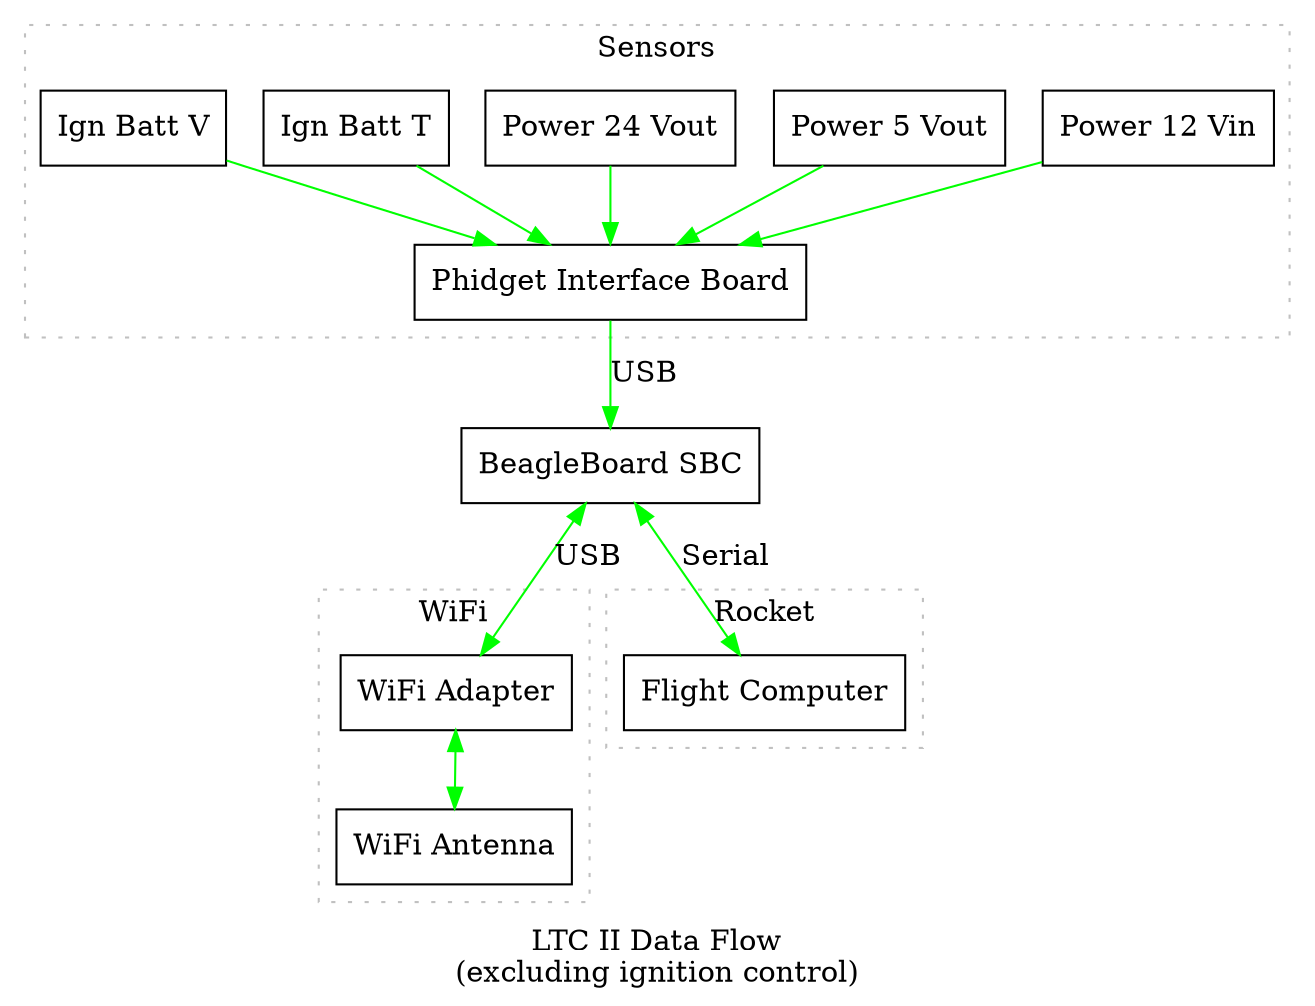 graph LTC2_Data {

  label = "LTC II Data Flow\n(excluding ignition control)";
  node [shape = record];
  edge [dir = forward];


// Nodes
//

computer [label = "BeagleBoard SBC"];

subgraph cluster_wifi {
  label = "WiFi";
  style = dotted;
  color = grey;

  wifi_adapter [label = "WiFi Adapter"];
  wifi_antenna [label = "WiFi Antenna"];
}

subgraph cluster_sensors {
  label = "Sensors";
  style = dotted;
  color = grey;

  board_phidget_interface [label = "Phidget Interface Board"];
  sensor_v_power_12v_in [label = "Power 12 Vin"];
  sensor_v_power_5v_out [label = "Power 5 Vout"];
  sensor_v_power_24v_out [label = "Power 24 Vout"];
  sensor_t_battery_ign [label = "Ign Batt T"];
  sensor_v_battery_ign [label = "Ign Batt V"];
}

subgraph cluster_rocket {
  label = "Rocket";
  style = dotted;
  color = grey;

  rocket_flight_computer [label = "Flight Computer"];
}


// Connections
//

computer -- wifi_adapter
  [dir = both
   color = green
   label = "USB"];

wifi_adapter -- wifi_antenna
  [dir = both
   color = green];

computer -- rocket_flight_computer
  [dir = both
   color = green
   label = "Serial"];


board_phidget_interface -- computer
  [color = green
   label = "USB"];

sensor_v_power_12v_in -- board_phidget_interface
  [color = green];

sensor_v_power_5v_out -- board_phidget_interface
  [color = green];
                       
sensor_v_power_24v_out -- board_phidget_interface
  [color = green];
                       
sensor_t_battery_ign -- board_phidget_interface
  [color = green];
                       
sensor_v_battery_ign -- board_phidget_interface
  [color = green];
}
